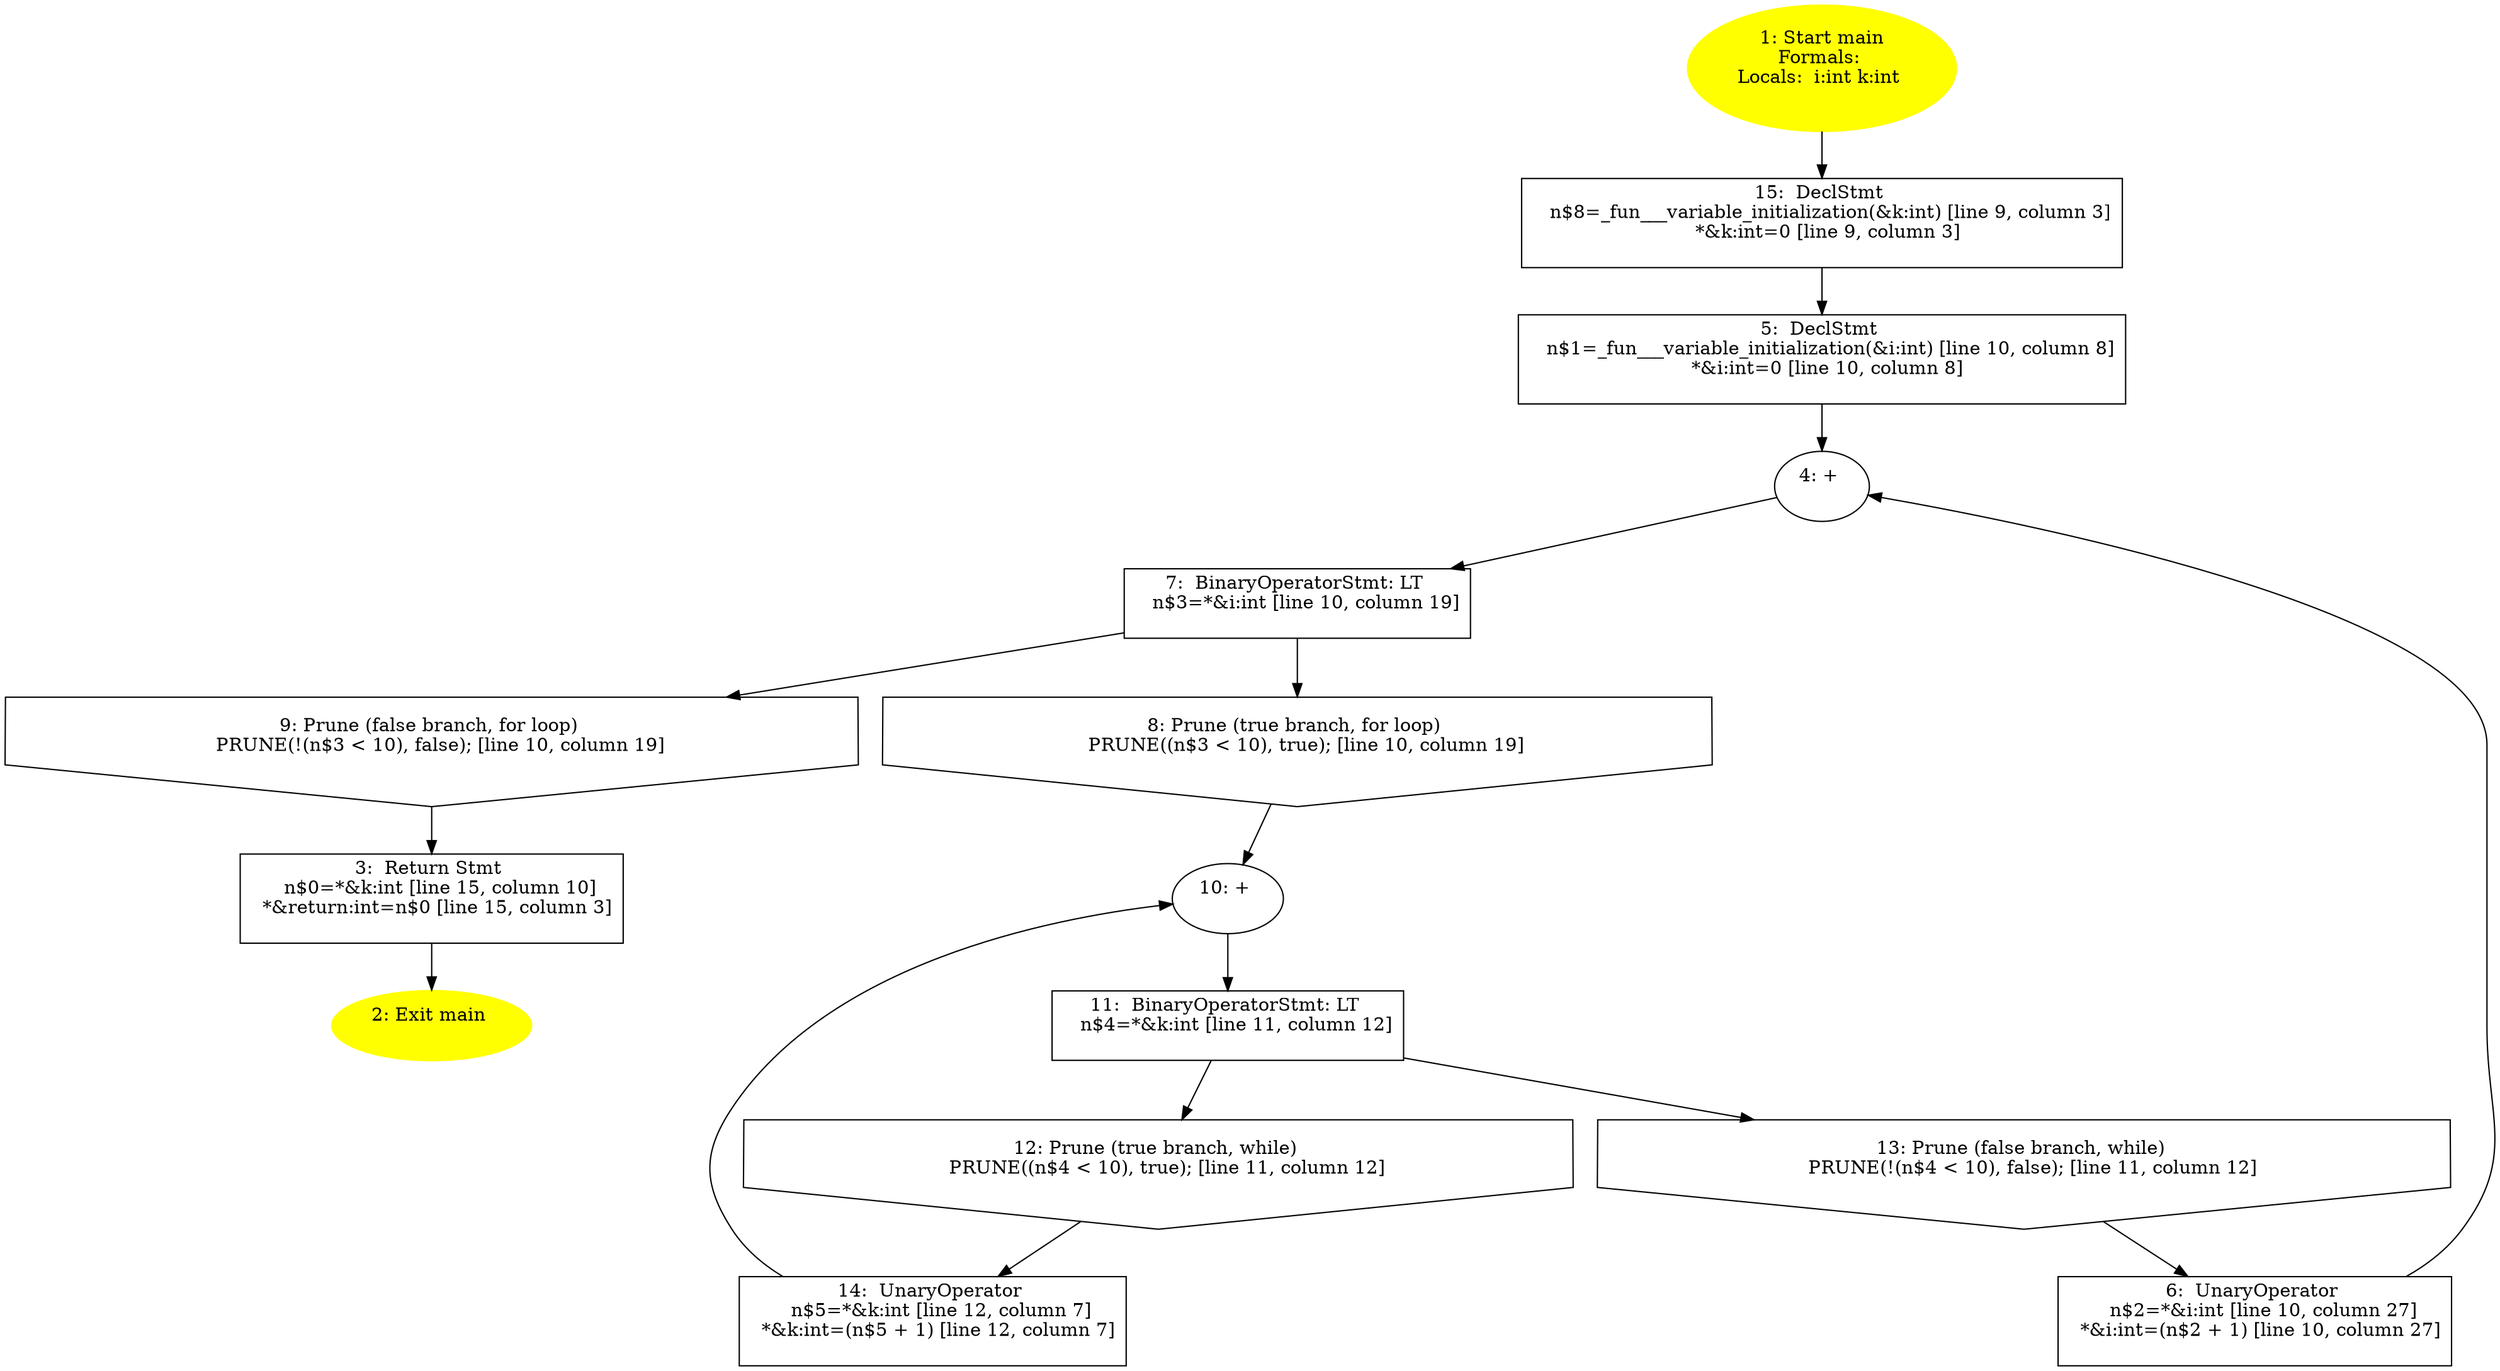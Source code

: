 /* @generated */
digraph cfg {
"main.fad58de7366495db4650cfefac2fcd61_1" [label="1: Start main\nFormals: \nLocals:  i:int k:int \n  " color=yellow style=filled]
	

	 "main.fad58de7366495db4650cfefac2fcd61_1" -> "main.fad58de7366495db4650cfefac2fcd61_15" ;
"main.fad58de7366495db4650cfefac2fcd61_2" [label="2: Exit main \n  " color=yellow style=filled]
	

"main.fad58de7366495db4650cfefac2fcd61_3" [label="3:  Return Stmt \n   n$0=*&k:int [line 15, column 10]\n  *&return:int=n$0 [line 15, column 3]\n " shape="box"]
	

	 "main.fad58de7366495db4650cfefac2fcd61_3" -> "main.fad58de7366495db4650cfefac2fcd61_2" ;
"main.fad58de7366495db4650cfefac2fcd61_4" [label="4: + \n  " ]
	

	 "main.fad58de7366495db4650cfefac2fcd61_4" -> "main.fad58de7366495db4650cfefac2fcd61_7" ;
"main.fad58de7366495db4650cfefac2fcd61_5" [label="5:  DeclStmt \n   n$1=_fun___variable_initialization(&i:int) [line 10, column 8]\n  *&i:int=0 [line 10, column 8]\n " shape="box"]
	

	 "main.fad58de7366495db4650cfefac2fcd61_5" -> "main.fad58de7366495db4650cfefac2fcd61_4" ;
"main.fad58de7366495db4650cfefac2fcd61_6" [label="6:  UnaryOperator \n   n$2=*&i:int [line 10, column 27]\n  *&i:int=(n$2 + 1) [line 10, column 27]\n " shape="box"]
	

	 "main.fad58de7366495db4650cfefac2fcd61_6" -> "main.fad58de7366495db4650cfefac2fcd61_4" ;
"main.fad58de7366495db4650cfefac2fcd61_7" [label="7:  BinaryOperatorStmt: LT \n   n$3=*&i:int [line 10, column 19]\n " shape="box"]
	

	 "main.fad58de7366495db4650cfefac2fcd61_7" -> "main.fad58de7366495db4650cfefac2fcd61_8" ;
	 "main.fad58de7366495db4650cfefac2fcd61_7" -> "main.fad58de7366495db4650cfefac2fcd61_9" ;
"main.fad58de7366495db4650cfefac2fcd61_8" [label="8: Prune (true branch, for loop) \n   PRUNE((n$3 < 10), true); [line 10, column 19]\n " shape="invhouse"]
	

	 "main.fad58de7366495db4650cfefac2fcd61_8" -> "main.fad58de7366495db4650cfefac2fcd61_10" ;
"main.fad58de7366495db4650cfefac2fcd61_9" [label="9: Prune (false branch, for loop) \n   PRUNE(!(n$3 < 10), false); [line 10, column 19]\n " shape="invhouse"]
	

	 "main.fad58de7366495db4650cfefac2fcd61_9" -> "main.fad58de7366495db4650cfefac2fcd61_3" ;
"main.fad58de7366495db4650cfefac2fcd61_10" [label="10: + \n  " ]
	

	 "main.fad58de7366495db4650cfefac2fcd61_10" -> "main.fad58de7366495db4650cfefac2fcd61_11" ;
"main.fad58de7366495db4650cfefac2fcd61_11" [label="11:  BinaryOperatorStmt: LT \n   n$4=*&k:int [line 11, column 12]\n " shape="box"]
	

	 "main.fad58de7366495db4650cfefac2fcd61_11" -> "main.fad58de7366495db4650cfefac2fcd61_12" ;
	 "main.fad58de7366495db4650cfefac2fcd61_11" -> "main.fad58de7366495db4650cfefac2fcd61_13" ;
"main.fad58de7366495db4650cfefac2fcd61_12" [label="12: Prune (true branch, while) \n   PRUNE((n$4 < 10), true); [line 11, column 12]\n " shape="invhouse"]
	

	 "main.fad58de7366495db4650cfefac2fcd61_12" -> "main.fad58de7366495db4650cfefac2fcd61_14" ;
"main.fad58de7366495db4650cfefac2fcd61_13" [label="13: Prune (false branch, while) \n   PRUNE(!(n$4 < 10), false); [line 11, column 12]\n " shape="invhouse"]
	

	 "main.fad58de7366495db4650cfefac2fcd61_13" -> "main.fad58de7366495db4650cfefac2fcd61_6" ;
"main.fad58de7366495db4650cfefac2fcd61_14" [label="14:  UnaryOperator \n   n$5=*&k:int [line 12, column 7]\n  *&k:int=(n$5 + 1) [line 12, column 7]\n " shape="box"]
	

	 "main.fad58de7366495db4650cfefac2fcd61_14" -> "main.fad58de7366495db4650cfefac2fcd61_10" ;
"main.fad58de7366495db4650cfefac2fcd61_15" [label="15:  DeclStmt \n   n$8=_fun___variable_initialization(&k:int) [line 9, column 3]\n  *&k:int=0 [line 9, column 3]\n " shape="box"]
	

	 "main.fad58de7366495db4650cfefac2fcd61_15" -> "main.fad58de7366495db4650cfefac2fcd61_5" ;
}
